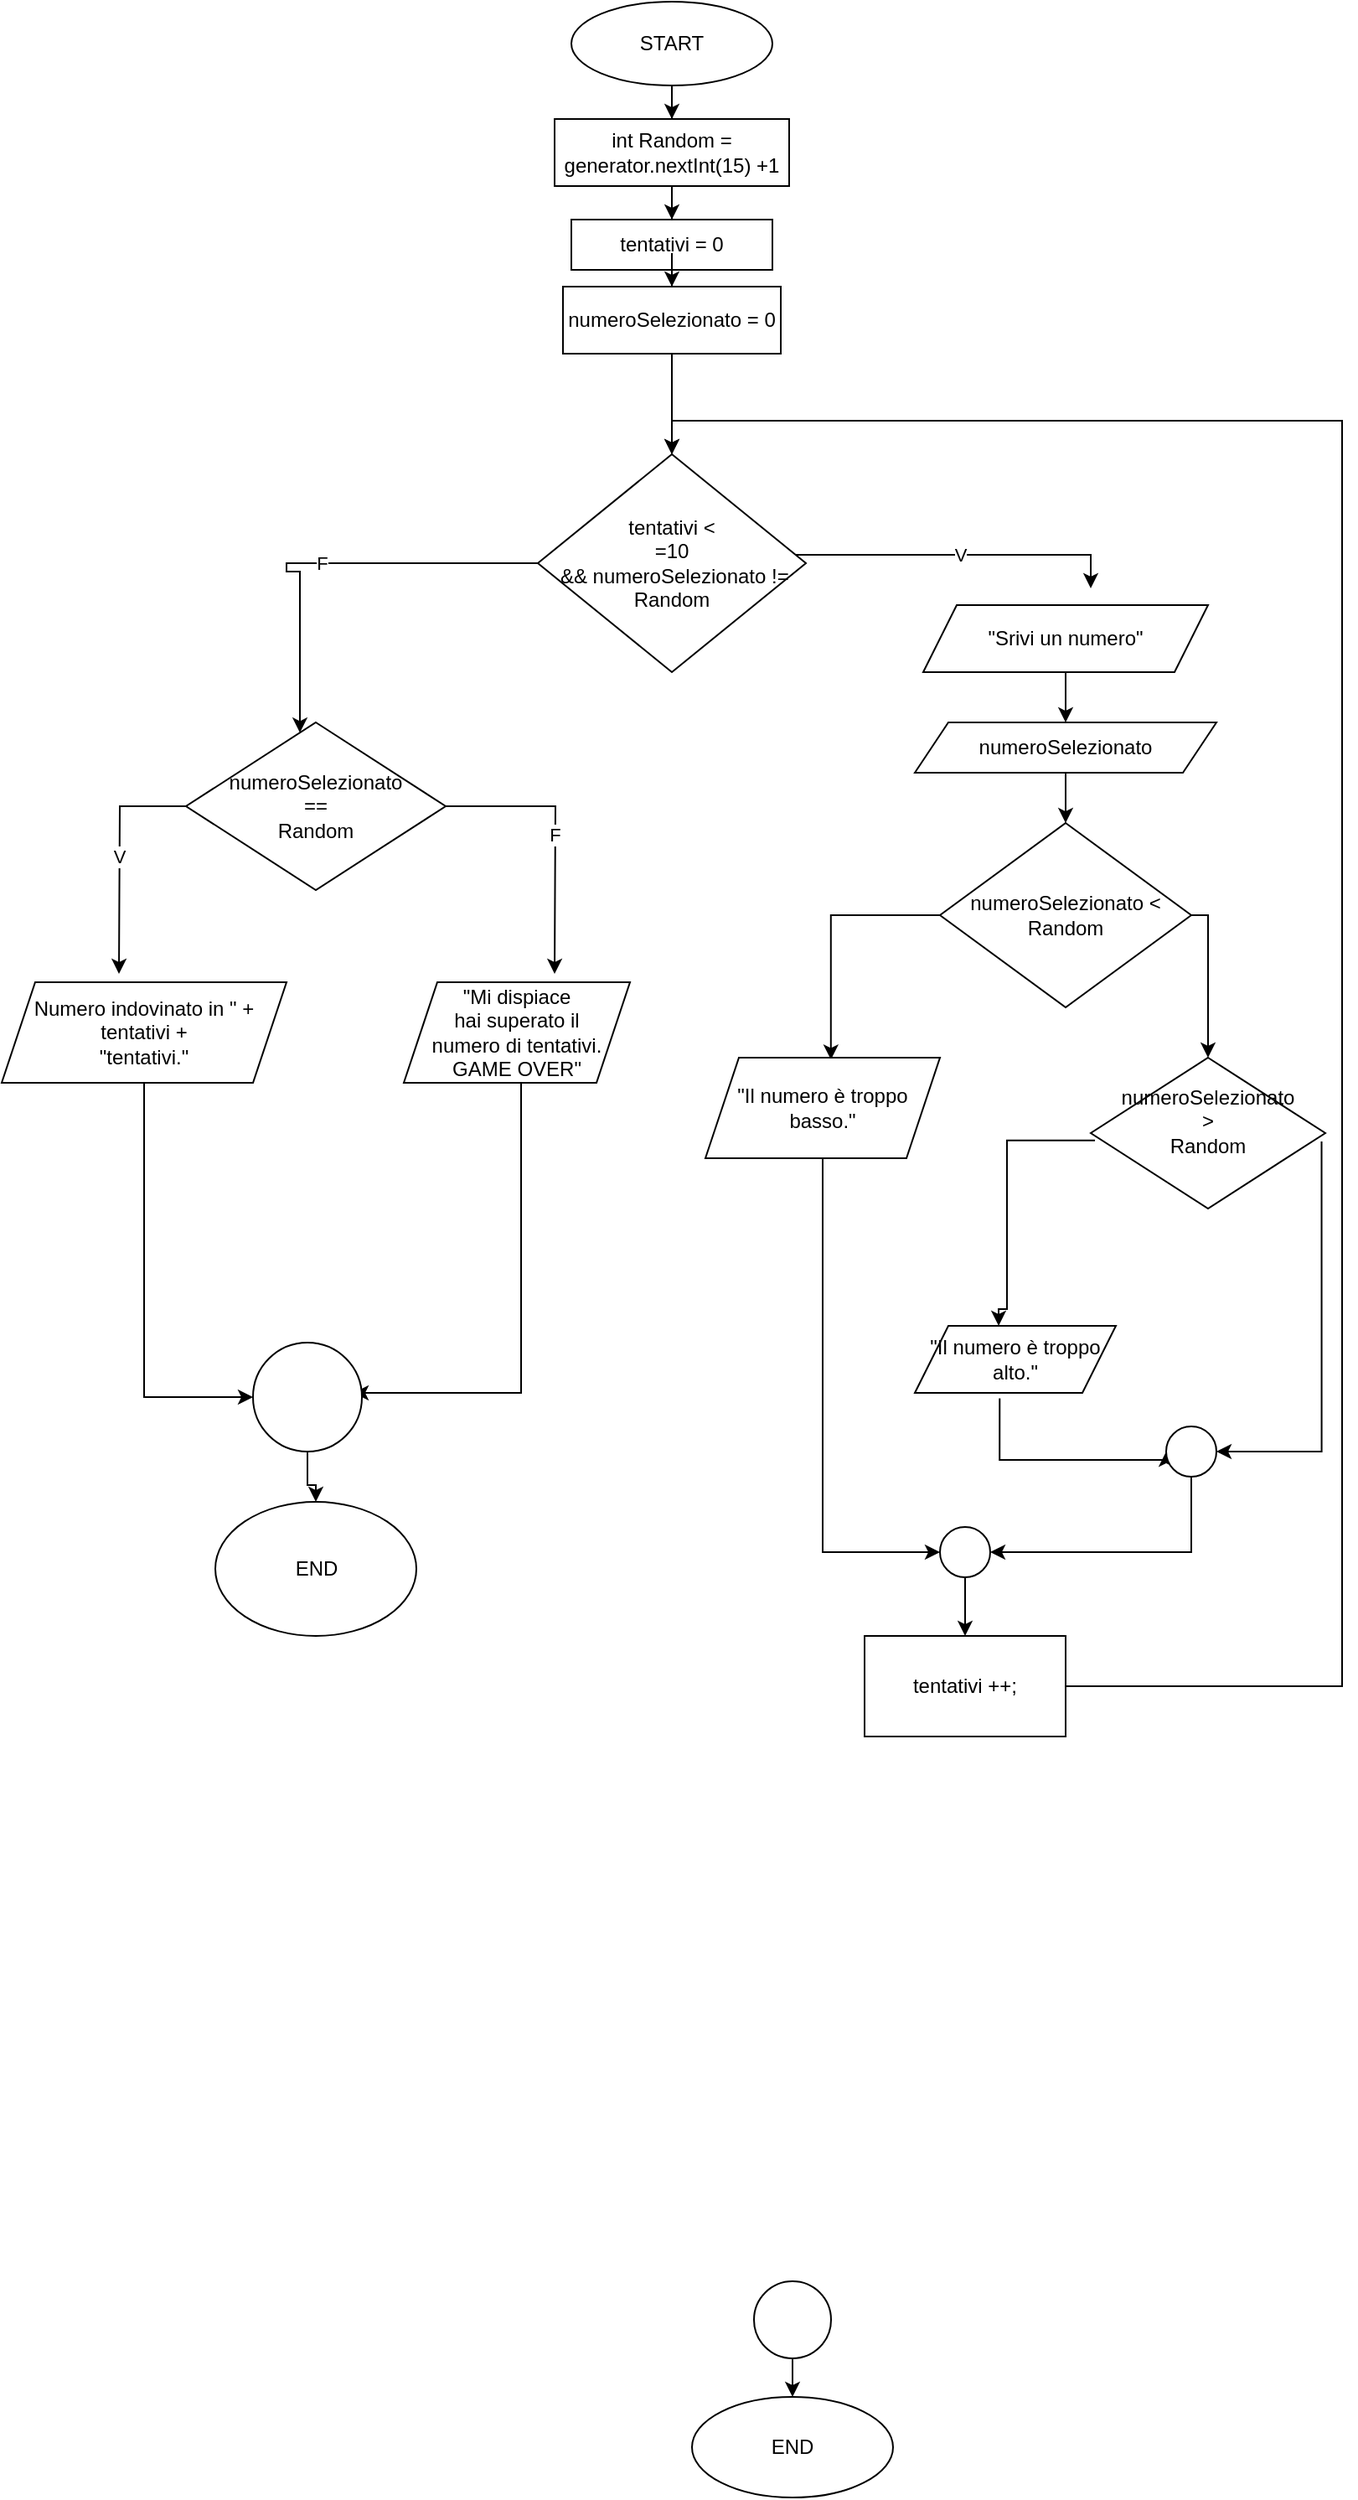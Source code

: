 <mxfile version="21.1.4" type="google">
  <diagram name="Pagina-1" id="2Vj_m2OOVddhV9z2_Seg">
    <mxGraphModel grid="1" page="1" gridSize="10" guides="1" tooltips="1" connect="1" arrows="1" fold="1" pageScale="1" pageWidth="827" pageHeight="1169" math="0" shadow="0">
      <root>
        <mxCell id="0" />
        <mxCell id="1" parent="0" />
        <mxCell id="WBeWMhfdJFy6frK8dsNq-27" style="edgeStyle=orthogonalEdgeStyle;rounded=0;orthogonalLoop=1;jettySize=auto;html=1;" edge="1" parent="1" source="WBeWMhfdJFy6frK8dsNq-1" target="WBeWMhfdJFy6frK8dsNq-6">
          <mxGeometry relative="1" as="geometry" />
        </mxCell>
        <mxCell id="WBeWMhfdJFy6frK8dsNq-1" value="START" style="ellipse;whiteSpace=wrap;html=1;" vertex="1" parent="1">
          <mxGeometry x="330" width="120" height="50" as="geometry" />
        </mxCell>
        <mxCell id="WBeWMhfdJFy6frK8dsNq-6" value="int Random = generator.nextInt(15) +1 " style="rounded=0;whiteSpace=wrap;html=1;" vertex="1" parent="1">
          <mxGeometry x="320" y="70" width="140" height="40" as="geometry" />
        </mxCell>
        <mxCell id="umegOeIlbBUXNyPD8xcU-15" value="V" style="edgeStyle=orthogonalEdgeStyle;rounded=0;orthogonalLoop=1;jettySize=auto;html=1;" edge="1" parent="1" source="WBeWMhfdJFy6frK8dsNq-13">
          <mxGeometry relative="1" as="geometry">
            <mxPoint x="60" y="580" as="targetPoint" />
          </mxGeometry>
        </mxCell>
        <mxCell id="umegOeIlbBUXNyPD8xcU-16" value="F" style="edgeStyle=orthogonalEdgeStyle;rounded=0;orthogonalLoop=1;jettySize=auto;html=1;" edge="1" parent="1" source="WBeWMhfdJFy6frK8dsNq-13">
          <mxGeometry relative="1" as="geometry">
            <mxPoint x="320" y="580" as="targetPoint" />
          </mxGeometry>
        </mxCell>
        <mxCell id="WBeWMhfdJFy6frK8dsNq-13" value="&lt;div&gt;numeroSelezionato&lt;/div&gt;&lt;div&gt;== &lt;br&gt;&lt;/div&gt;&lt;div&gt;Random&lt;br&gt;&lt;/div&gt;" style="rhombus;whiteSpace=wrap;html=1;" vertex="1" parent="1">
          <mxGeometry x="100" y="430" width="155" height="100" as="geometry" />
        </mxCell>
        <mxCell id="umegOeIlbBUXNyPD8xcU-40" style="edgeStyle=orthogonalEdgeStyle;rounded=0;orthogonalLoop=1;jettySize=auto;html=1;entryX=0.535;entryY=0.02;entryDx=0;entryDy=0;entryPerimeter=0;exitX=0;exitY=0.5;exitDx=0;exitDy=0;" edge="1" parent="1" source="WBeWMhfdJFy6frK8dsNq-17" target="WBeWMhfdJFy6frK8dsNq-19">
          <mxGeometry relative="1" as="geometry" />
        </mxCell>
        <mxCell id="umegOeIlbBUXNyPD8xcU-42" style="edgeStyle=orthogonalEdgeStyle;rounded=0;orthogonalLoop=1;jettySize=auto;html=1;entryX=0.5;entryY=0;entryDx=0;entryDy=0;" edge="1" parent="1" source="WBeWMhfdJFy6frK8dsNq-17" target="umegOeIlbBUXNyPD8xcU-29">
          <mxGeometry relative="1" as="geometry">
            <Array as="points">
              <mxPoint x="710" y="545" />
            </Array>
          </mxGeometry>
        </mxCell>
        <mxCell id="WBeWMhfdJFy6frK8dsNq-17" value="&lt;div&gt;numeroSelezionato &amp;lt;&lt;/div&gt;&lt;div&gt;Random&lt;br&gt;&lt;/div&gt;" style="rhombus;whiteSpace=wrap;html=1;" vertex="1" parent="1">
          <mxGeometry x="550" y="490" width="150" height="110" as="geometry" />
        </mxCell>
        <mxCell id="umegOeIlbBUXNyPD8xcU-39" style="edgeStyle=orthogonalEdgeStyle;rounded=0;orthogonalLoop=1;jettySize=auto;html=1;entryX=0.5;entryY=0;entryDx=0;entryDy=0;" edge="1" parent="1" source="WBeWMhfdJFy6frK8dsNq-18" target="umegOeIlbBUXNyPD8xcU-3">
          <mxGeometry relative="1" as="geometry">
            <Array as="points">
              <mxPoint x="790" y="1005" />
              <mxPoint x="790" y="250" />
              <mxPoint x="390" y="250" />
            </Array>
          </mxGeometry>
        </mxCell>
        <mxCell id="WBeWMhfdJFy6frK8dsNq-18" value="tentativi ++;" style="rounded=0;whiteSpace=wrap;html=1;" vertex="1" parent="1">
          <mxGeometry x="505" y="975" width="120" height="60" as="geometry" />
        </mxCell>
        <mxCell id="umegOeIlbBUXNyPD8xcU-36" style="edgeStyle=orthogonalEdgeStyle;rounded=0;orthogonalLoop=1;jettySize=auto;html=1;entryX=0;entryY=0.5;entryDx=0;entryDy=0;" edge="1" parent="1" source="WBeWMhfdJFy6frK8dsNq-19" target="umegOeIlbBUXNyPD8xcU-35">
          <mxGeometry relative="1" as="geometry" />
        </mxCell>
        <mxCell id="WBeWMhfdJFy6frK8dsNq-19" value="&lt;div&gt;&quot;Il numero è troppo &lt;br&gt;&lt;/div&gt;&lt;div&gt;basso.&quot;&lt;br&gt;&lt;/div&gt;" style="shape=parallelogram;perimeter=parallelogramPerimeter;whiteSpace=wrap;html=1;fixedSize=1;" vertex="1" parent="1">
          <mxGeometry x="410" y="630" width="140" height="60" as="geometry" />
        </mxCell>
        <mxCell id="umegOeIlbBUXNyPD8xcU-24" style="edgeStyle=orthogonalEdgeStyle;rounded=0;orthogonalLoop=1;jettySize=auto;html=1;" edge="1" parent="1" source="WBeWMhfdJFy6frK8dsNq-20" target="umegOeIlbBUXNyPD8xcU-26">
          <mxGeometry relative="1" as="geometry">
            <mxPoint x="160" y="830" as="targetPoint" />
            <Array as="points">
              <mxPoint x="75" y="830" />
              <mxPoint x="75" y="830" />
            </Array>
          </mxGeometry>
        </mxCell>
        <mxCell id="WBeWMhfdJFy6frK8dsNq-20" value="&lt;div&gt;Numero indovinato in &quot; + tentativi + &lt;br&gt;&lt;/div&gt;&lt;div&gt;&quot;tentativi.&quot;&lt;/div&gt;" style="shape=parallelogram;perimeter=parallelogramPerimeter;whiteSpace=wrap;html=1;fixedSize=1;" vertex="1" parent="1">
          <mxGeometry x="-10" y="585" width="170" height="60" as="geometry" />
        </mxCell>
        <mxCell id="umegOeIlbBUXNyPD8xcU-33" style="edgeStyle=orthogonalEdgeStyle;rounded=0;orthogonalLoop=1;jettySize=auto;html=1;entryX=0;entryY=0.5;entryDx=0;entryDy=0;exitX=0.422;exitY=1.081;exitDx=0;exitDy=0;exitPerimeter=0;" edge="1" parent="1" source="WBeWMhfdJFy6frK8dsNq-21" target="umegOeIlbBUXNyPD8xcU-32">
          <mxGeometry relative="1" as="geometry">
            <Array as="points">
              <mxPoint x="586" y="870" />
              <mxPoint x="685" y="870" />
            </Array>
          </mxGeometry>
        </mxCell>
        <mxCell id="WBeWMhfdJFy6frK8dsNq-21" value="&lt;div&gt;&quot;Il numero è troppo&lt;/div&gt;&lt;div&gt;alto.&quot;&lt;br&gt;&lt;/div&gt;" style="shape=parallelogram;perimeter=parallelogramPerimeter;whiteSpace=wrap;html=1;fixedSize=1;" vertex="1" parent="1">
          <mxGeometry x="535" y="790" width="120" height="40" as="geometry" />
        </mxCell>
        <mxCell id="WBeWMhfdJFy6frK8dsNq-37" style="edgeStyle=orthogonalEdgeStyle;rounded=0;orthogonalLoop=1;jettySize=auto;html=1;exitX=0.5;exitY=1;exitDx=0;exitDy=0;" edge="1" parent="1" source="umegOeIlbBUXNyPD8xcU-35" target="WBeWMhfdJFy6frK8dsNq-18">
          <mxGeometry relative="1" as="geometry">
            <mxPoint x="565" y="1005" as="sourcePoint" />
          </mxGeometry>
        </mxCell>
        <mxCell id="umegOeIlbBUXNyPD8xcU-25" style="edgeStyle=orthogonalEdgeStyle;rounded=0;orthogonalLoop=1;jettySize=auto;html=1;" edge="1" parent="1" source="WBeWMhfdJFy6frK8dsNq-44">
          <mxGeometry relative="1" as="geometry">
            <mxPoint x="200" y="830" as="targetPoint" />
            <Array as="points">
              <mxPoint x="300" y="830" />
            </Array>
          </mxGeometry>
        </mxCell>
        <mxCell id="WBeWMhfdJFy6frK8dsNq-44" value="&lt;div&gt;&quot;Mi dispiace&lt;/div&gt;&lt;div&gt;hai superato il&lt;/div&gt;&lt;div&gt;numero di tentativi.&lt;/div&gt;&lt;div&gt;GAME OVER&quot;&lt;br&gt;&lt;/div&gt;" style="shape=parallelogram;perimeter=parallelogramPerimeter;whiteSpace=wrap;html=1;fixedSize=1;" vertex="1" parent="1">
          <mxGeometry x="230" y="585" width="135" height="60" as="geometry" />
        </mxCell>
        <mxCell id="WBeWMhfdJFy6frK8dsNq-62" style="edgeStyle=orthogonalEdgeStyle;rounded=0;orthogonalLoop=1;jettySize=auto;html=1;entryX=0.5;entryY=0;entryDx=0;entryDy=0;" edge="1" parent="1" source="WBeWMhfdJFy6frK8dsNq-60" target="WBeWMhfdJFy6frK8dsNq-61">
          <mxGeometry relative="1" as="geometry" />
        </mxCell>
        <mxCell id="WBeWMhfdJFy6frK8dsNq-60" value="&quot;Srivi un numero&quot;" style="shape=parallelogram;perimeter=parallelogramPerimeter;whiteSpace=wrap;html=1;fixedSize=1;" vertex="1" parent="1">
          <mxGeometry x="540" y="360" width="170" height="40" as="geometry" />
        </mxCell>
        <mxCell id="umegOeIlbBUXNyPD8xcU-17" value="" style="edgeStyle=orthogonalEdgeStyle;rounded=0;orthogonalLoop=1;jettySize=auto;html=1;" edge="1" parent="1" source="WBeWMhfdJFy6frK8dsNq-61" target="WBeWMhfdJFy6frK8dsNq-17">
          <mxGeometry relative="1" as="geometry" />
        </mxCell>
        <mxCell id="WBeWMhfdJFy6frK8dsNq-61" value="numeroSelezionato" style="shape=parallelogram;perimeter=parallelogramPerimeter;whiteSpace=wrap;html=1;fixedSize=1;" vertex="1" parent="1">
          <mxGeometry x="535" y="430" width="180" height="30" as="geometry" />
        </mxCell>
        <mxCell id="WBeWMhfdJFy6frK8dsNq-64" value="" style="edgeStyle=orthogonalEdgeStyle;rounded=0;orthogonalLoop=1;jettySize=auto;html=1;entryX=0.5;entryY=0;entryDx=0;entryDy=0;" edge="1" parent="1" source="WBeWMhfdJFy6frK8dsNq-6" target="WBeWMhfdJFy6frK8dsNq-7">
          <mxGeometry relative="1" as="geometry">
            <mxPoint x="390" y="100" as="sourcePoint" />
            <mxPoint x="390" y="140" as="targetPoint" />
          </mxGeometry>
        </mxCell>
        <mxCell id="umegOeIlbBUXNyPD8xcU-5" value="" style="edgeStyle=orthogonalEdgeStyle;rounded=0;orthogonalLoop=1;jettySize=auto;html=1;" edge="1" parent="1" source="umegOeIlbBUXNyPD8xcU-18" target="umegOeIlbBUXNyPD8xcU-3">
          <mxGeometry relative="1" as="geometry" />
        </mxCell>
        <mxCell id="WBeWMhfdJFy6frK8dsNq-7" value="tentativi = 0" style="rounded=0;whiteSpace=wrap;html=1;" vertex="1" parent="1">
          <mxGeometry x="330" y="130" width="120" height="30" as="geometry" />
        </mxCell>
        <mxCell id="WBeWMhfdJFy6frK8dsNq-73" style="edgeStyle=orthogonalEdgeStyle;rounded=0;orthogonalLoop=1;jettySize=auto;html=1;" edge="1" parent="1" source="WBeWMhfdJFy6frK8dsNq-71" target="WBeWMhfdJFy6frK8dsNq-72">
          <mxGeometry relative="1" as="geometry" />
        </mxCell>
        <mxCell id="WBeWMhfdJFy6frK8dsNq-71" value="" style="ellipse;whiteSpace=wrap;html=1;aspect=fixed;" vertex="1" parent="1">
          <mxGeometry x="439" y="1360" width="46" height="46" as="geometry" />
        </mxCell>
        <mxCell id="WBeWMhfdJFy6frK8dsNq-72" value="END" style="ellipse;whiteSpace=wrap;html=1;" vertex="1" parent="1">
          <mxGeometry x="402" y="1429" width="120" height="60" as="geometry" />
        </mxCell>
        <mxCell id="umegOeIlbBUXNyPD8xcU-13" value="F" style="edgeStyle=orthogonalEdgeStyle;rounded=0;orthogonalLoop=1;jettySize=auto;html=1;" edge="1" parent="1" source="umegOeIlbBUXNyPD8xcU-3" target="WBeWMhfdJFy6frK8dsNq-13">
          <mxGeometry relative="1" as="geometry">
            <mxPoint x="150" y="340" as="targetPoint" />
            <Array as="points">
              <mxPoint x="160" y="335" />
              <mxPoint x="160" y="340" />
              <mxPoint x="168" y="340" />
            </Array>
          </mxGeometry>
        </mxCell>
        <mxCell id="umegOeIlbBUXNyPD8xcU-14" value="V" style="edgeStyle=orthogonalEdgeStyle;rounded=0;orthogonalLoop=1;jettySize=auto;html=1;" edge="1" parent="1" source="umegOeIlbBUXNyPD8xcU-3">
          <mxGeometry relative="1" as="geometry">
            <mxPoint x="640" y="350" as="targetPoint" />
            <Array as="points">
              <mxPoint x="640" y="330" />
            </Array>
          </mxGeometry>
        </mxCell>
        <mxCell id="umegOeIlbBUXNyPD8xcU-3" value="&lt;div&gt;tentativi &amp;lt;&lt;/div&gt;&lt;div&gt;=10&lt;br&gt;&lt;/div&gt;&amp;nbsp;&amp;amp;&amp;amp; numeroSelezionato != Random" style="rhombus;whiteSpace=wrap;html=1;" vertex="1" parent="1">
          <mxGeometry x="310" y="270" width="160" height="130" as="geometry" />
        </mxCell>
        <mxCell id="umegOeIlbBUXNyPD8xcU-19" value="" style="edgeStyle=orthogonalEdgeStyle;rounded=0;orthogonalLoop=1;jettySize=auto;html=1;" edge="1" parent="1" source="WBeWMhfdJFy6frK8dsNq-7" target="umegOeIlbBUXNyPD8xcU-18">
          <mxGeometry relative="1" as="geometry">
            <mxPoint x="390" y="160" as="sourcePoint" />
            <mxPoint x="390" y="270" as="targetPoint" />
          </mxGeometry>
        </mxCell>
        <mxCell id="umegOeIlbBUXNyPD8xcU-18" value="numeroSelezionato = 0" style="rounded=0;whiteSpace=wrap;html=1;" vertex="1" parent="1">
          <mxGeometry x="325" y="170" width="130" height="40" as="geometry" />
        </mxCell>
        <mxCell id="umegOeIlbBUXNyPD8xcU-28" value="" style="edgeStyle=orthogonalEdgeStyle;rounded=0;orthogonalLoop=1;jettySize=auto;html=1;" edge="1" parent="1" source="umegOeIlbBUXNyPD8xcU-26" target="umegOeIlbBUXNyPD8xcU-27">
          <mxGeometry relative="1" as="geometry" />
        </mxCell>
        <mxCell id="umegOeIlbBUXNyPD8xcU-26" value="" style="ellipse;whiteSpace=wrap;html=1;aspect=fixed;" vertex="1" parent="1">
          <mxGeometry x="140" y="800" width="65" height="65" as="geometry" />
        </mxCell>
        <mxCell id="umegOeIlbBUXNyPD8xcU-27" value="END" style="ellipse;whiteSpace=wrap;html=1;" vertex="1" parent="1">
          <mxGeometry x="117.5" y="895" width="120" height="80" as="geometry" />
        </mxCell>
        <mxCell id="umegOeIlbBUXNyPD8xcU-30" style="edgeStyle=orthogonalEdgeStyle;rounded=0;orthogonalLoop=1;jettySize=auto;html=1;entryX=0.417;entryY=0;entryDx=0;entryDy=0;entryPerimeter=0;exitX=0.018;exitY=0.549;exitDx=0;exitDy=0;exitPerimeter=0;" edge="1" parent="1" source="umegOeIlbBUXNyPD8xcU-29" target="WBeWMhfdJFy6frK8dsNq-21">
          <mxGeometry relative="1" as="geometry">
            <mxPoint x="620" y="770" as="targetPoint" />
            <Array as="points">
              <mxPoint x="590" y="679" />
              <mxPoint x="590" y="780" />
              <mxPoint x="585" y="780" />
            </Array>
          </mxGeometry>
        </mxCell>
        <mxCell id="umegOeIlbBUXNyPD8xcU-34" style="edgeStyle=orthogonalEdgeStyle;rounded=0;orthogonalLoop=1;jettySize=auto;html=1;entryX=1;entryY=0.5;entryDx=0;entryDy=0;exitX=0.984;exitY=0.556;exitDx=0;exitDy=0;exitPerimeter=0;" edge="1" parent="1" source="umegOeIlbBUXNyPD8xcU-29" target="umegOeIlbBUXNyPD8xcU-32">
          <mxGeometry relative="1" as="geometry">
            <Array as="points">
              <mxPoint x="778" y="865" />
            </Array>
          </mxGeometry>
        </mxCell>
        <mxCell id="umegOeIlbBUXNyPD8xcU-29" value="&lt;div&gt;numeroSelezionato&lt;/div&gt;&lt;div&gt;&amp;gt;&lt;/div&gt;&lt;div&gt;Random&lt;br&gt;&lt;/div&gt;&lt;div&gt;&lt;br&gt;&lt;/div&gt;" style="rhombus;whiteSpace=wrap;html=1;" vertex="1" parent="1">
          <mxGeometry x="640" y="630" width="140" height="90" as="geometry" />
        </mxCell>
        <mxCell id="umegOeIlbBUXNyPD8xcU-37" style="edgeStyle=orthogonalEdgeStyle;rounded=0;orthogonalLoop=1;jettySize=auto;html=1;entryX=1;entryY=0.5;entryDx=0;entryDy=0;exitX=0.5;exitY=1;exitDx=0;exitDy=0;" edge="1" parent="1" source="umegOeIlbBUXNyPD8xcU-32" target="umegOeIlbBUXNyPD8xcU-35">
          <mxGeometry relative="1" as="geometry">
            <Array as="points">
              <mxPoint x="700" y="925" />
            </Array>
          </mxGeometry>
        </mxCell>
        <mxCell id="umegOeIlbBUXNyPD8xcU-32" value="" style="ellipse;whiteSpace=wrap;html=1;aspect=fixed;" vertex="1" parent="1">
          <mxGeometry x="685" y="850" width="30" height="30" as="geometry" />
        </mxCell>
        <mxCell id="umegOeIlbBUXNyPD8xcU-35" value="" style="ellipse;whiteSpace=wrap;html=1;aspect=fixed;" vertex="1" parent="1">
          <mxGeometry x="550" y="910" width="30" height="30" as="geometry" />
        </mxCell>
      </root>
    </mxGraphModel>
  </diagram>
</mxfile>
